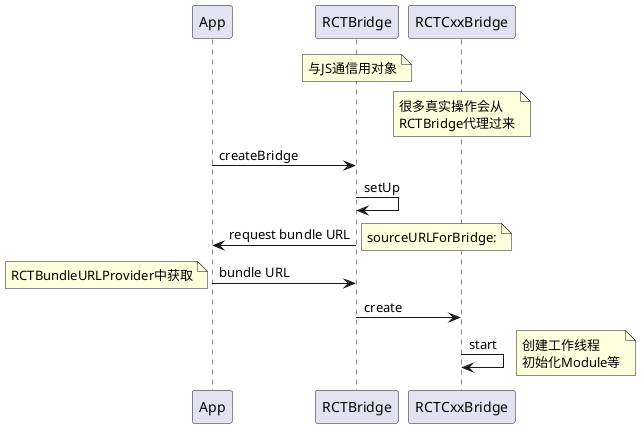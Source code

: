 ' 基于的RN版本，0.71.4

@startuml Bundle加载时序

participant App
participant RCTBridge
participant RCTCxxBridge

note over RCTBridge: 与JS通信用对象
note over RCTCxxBridge: 很多真实操作会从\nRCTBridge代理过来

App -> RCTBridge: createBridge
RCTBridge -> RCTBridge: setUp
RCTBridge -> App: request bundle URL
note right: sourceURLForBridge:
App -> RCTBridge: bundle URL
note left: RCTBundleURLProvider中获取

RCTBridge -> RCTCxxBridge: create
RCTCxxBridge -> RCTCxxBridge: start
note right: 创建工作线程\n初始化Module等

@enduml
